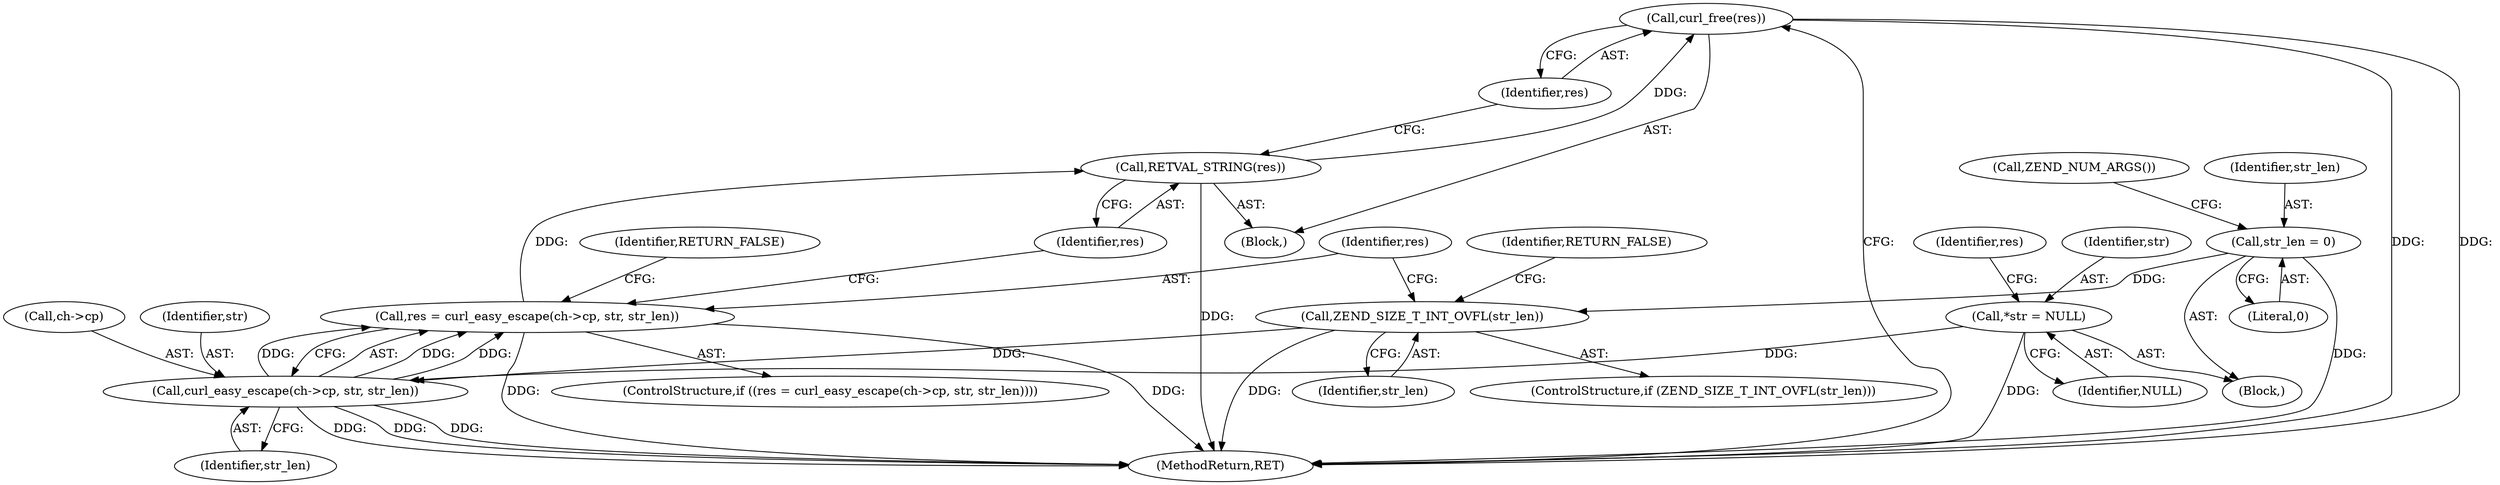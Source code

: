 digraph "0_php-src_72dbb7f416160f490c4e9987040989a10ad431c7?w=1@API" {
"1000162" [label="(Call,curl_free(res))"];
"1000160" [label="(Call,RETVAL_STRING(res))"];
"1000151" [label="(Call,res = curl_easy_escape(ch->cp, str, str_len))"];
"1000153" [label="(Call,curl_easy_escape(ch->cp, str, str_len))"];
"1000104" [label="(Call,*str = NULL)"];
"1000146" [label="(Call,ZEND_SIZE_T_INT_OVFL(str_len))"];
"1000112" [label="(Call,str_len = 0)"];
"1000147" [label="(Identifier,str_len)"];
"1000109" [label="(Identifier,res)"];
"1000120" [label="(Call,ZEND_NUM_ARGS())"];
"1000167" [label="(MethodReturn,RET)"];
"1000105" [label="(Identifier,str)"];
"1000145" [label="(ControlStructure,if (ZEND_SIZE_T_INT_OVFL(str_len)))"];
"1000157" [label="(Identifier,str)"];
"1000158" [label="(Identifier,str_len)"];
"1000161" [label="(Identifier,res)"];
"1000149" [label="(Identifier,RETURN_FALSE)"];
"1000151" [label="(Call,res = curl_easy_escape(ch->cp, str, str_len))"];
"1000159" [label="(Block,)"];
"1000162" [label="(Call,curl_free(res))"];
"1000102" [label="(Block,)"];
"1000160" [label="(Call,RETVAL_STRING(res))"];
"1000153" [label="(Call,curl_easy_escape(ch->cp, str, str_len))"];
"1000166" [label="(Identifier,RETURN_FALSE)"];
"1000106" [label="(Identifier,NULL)"];
"1000150" [label="(ControlStructure,if ((res = curl_easy_escape(ch->cp, str, str_len))))"];
"1000146" [label="(Call,ZEND_SIZE_T_INT_OVFL(str_len))"];
"1000163" [label="(Identifier,res)"];
"1000112" [label="(Call,str_len = 0)"];
"1000113" [label="(Identifier,str_len)"];
"1000104" [label="(Call,*str = NULL)"];
"1000154" [label="(Call,ch->cp)"];
"1000152" [label="(Identifier,res)"];
"1000114" [label="(Literal,0)"];
"1000162" -> "1000159"  [label="AST: "];
"1000162" -> "1000163"  [label="CFG: "];
"1000163" -> "1000162"  [label="AST: "];
"1000167" -> "1000162"  [label="CFG: "];
"1000162" -> "1000167"  [label="DDG: "];
"1000162" -> "1000167"  [label="DDG: "];
"1000160" -> "1000162"  [label="DDG: "];
"1000160" -> "1000159"  [label="AST: "];
"1000160" -> "1000161"  [label="CFG: "];
"1000161" -> "1000160"  [label="AST: "];
"1000163" -> "1000160"  [label="CFG: "];
"1000160" -> "1000167"  [label="DDG: "];
"1000151" -> "1000160"  [label="DDG: "];
"1000151" -> "1000150"  [label="AST: "];
"1000151" -> "1000153"  [label="CFG: "];
"1000152" -> "1000151"  [label="AST: "];
"1000153" -> "1000151"  [label="AST: "];
"1000161" -> "1000151"  [label="CFG: "];
"1000166" -> "1000151"  [label="CFG: "];
"1000151" -> "1000167"  [label="DDG: "];
"1000151" -> "1000167"  [label="DDG: "];
"1000153" -> "1000151"  [label="DDG: "];
"1000153" -> "1000151"  [label="DDG: "];
"1000153" -> "1000151"  [label="DDG: "];
"1000153" -> "1000158"  [label="CFG: "];
"1000154" -> "1000153"  [label="AST: "];
"1000157" -> "1000153"  [label="AST: "];
"1000158" -> "1000153"  [label="AST: "];
"1000153" -> "1000167"  [label="DDG: "];
"1000153" -> "1000167"  [label="DDG: "];
"1000153" -> "1000167"  [label="DDG: "];
"1000104" -> "1000153"  [label="DDG: "];
"1000146" -> "1000153"  [label="DDG: "];
"1000104" -> "1000102"  [label="AST: "];
"1000104" -> "1000106"  [label="CFG: "];
"1000105" -> "1000104"  [label="AST: "];
"1000106" -> "1000104"  [label="AST: "];
"1000109" -> "1000104"  [label="CFG: "];
"1000104" -> "1000167"  [label="DDG: "];
"1000146" -> "1000145"  [label="AST: "];
"1000146" -> "1000147"  [label="CFG: "];
"1000147" -> "1000146"  [label="AST: "];
"1000149" -> "1000146"  [label="CFG: "];
"1000152" -> "1000146"  [label="CFG: "];
"1000146" -> "1000167"  [label="DDG: "];
"1000112" -> "1000146"  [label="DDG: "];
"1000112" -> "1000102"  [label="AST: "];
"1000112" -> "1000114"  [label="CFG: "];
"1000113" -> "1000112"  [label="AST: "];
"1000114" -> "1000112"  [label="AST: "];
"1000120" -> "1000112"  [label="CFG: "];
"1000112" -> "1000167"  [label="DDG: "];
}
